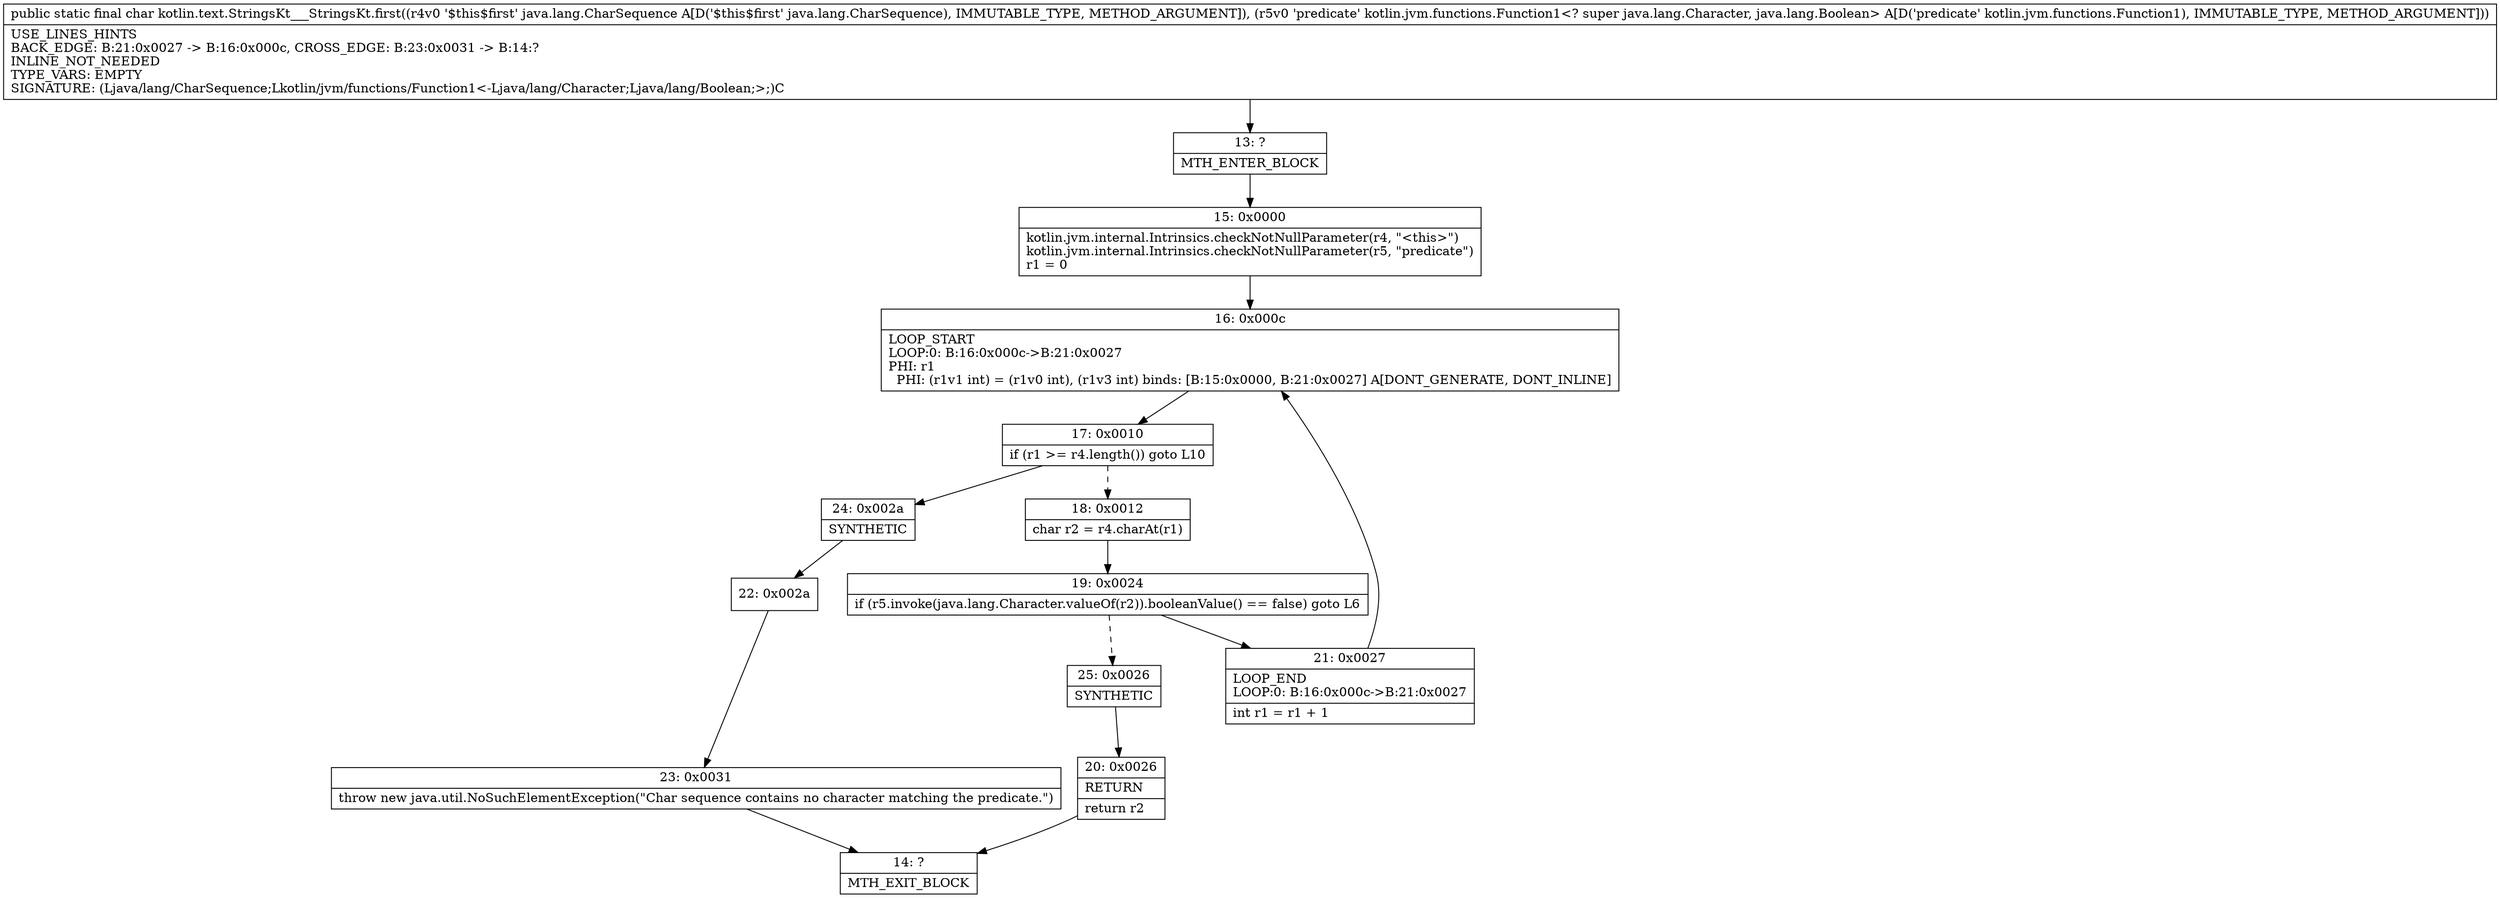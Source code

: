 digraph "CFG forkotlin.text.StringsKt___StringsKt.first(Ljava\/lang\/CharSequence;Lkotlin\/jvm\/functions\/Function1;)C" {
Node_13 [shape=record,label="{13\:\ ?|MTH_ENTER_BLOCK\l}"];
Node_15 [shape=record,label="{15\:\ 0x0000|kotlin.jvm.internal.Intrinsics.checkNotNullParameter(r4, \"\<this\>\")\lkotlin.jvm.internal.Intrinsics.checkNotNullParameter(r5, \"predicate\")\lr1 = 0\l}"];
Node_16 [shape=record,label="{16\:\ 0x000c|LOOP_START\lLOOP:0: B:16:0x000c\-\>B:21:0x0027\lPHI: r1 \l  PHI: (r1v1 int) = (r1v0 int), (r1v3 int) binds: [B:15:0x0000, B:21:0x0027] A[DONT_GENERATE, DONT_INLINE]\l}"];
Node_17 [shape=record,label="{17\:\ 0x0010|if (r1 \>= r4.length()) goto L10\l}"];
Node_18 [shape=record,label="{18\:\ 0x0012|char r2 = r4.charAt(r1)\l}"];
Node_19 [shape=record,label="{19\:\ 0x0024|if (r5.invoke(java.lang.Character.valueOf(r2)).booleanValue() == false) goto L6\l}"];
Node_21 [shape=record,label="{21\:\ 0x0027|LOOP_END\lLOOP:0: B:16:0x000c\-\>B:21:0x0027\l|int r1 = r1 + 1\l}"];
Node_25 [shape=record,label="{25\:\ 0x0026|SYNTHETIC\l}"];
Node_20 [shape=record,label="{20\:\ 0x0026|RETURN\l|return r2\l}"];
Node_14 [shape=record,label="{14\:\ ?|MTH_EXIT_BLOCK\l}"];
Node_24 [shape=record,label="{24\:\ 0x002a|SYNTHETIC\l}"];
Node_22 [shape=record,label="{22\:\ 0x002a}"];
Node_23 [shape=record,label="{23\:\ 0x0031|throw new java.util.NoSuchElementException(\"Char sequence contains no character matching the predicate.\")\l}"];
MethodNode[shape=record,label="{public static final char kotlin.text.StringsKt___StringsKt.first((r4v0 '$this$first' java.lang.CharSequence A[D('$this$first' java.lang.CharSequence), IMMUTABLE_TYPE, METHOD_ARGUMENT]), (r5v0 'predicate' kotlin.jvm.functions.Function1\<? super java.lang.Character, java.lang.Boolean\> A[D('predicate' kotlin.jvm.functions.Function1), IMMUTABLE_TYPE, METHOD_ARGUMENT]))  | USE_LINES_HINTS\lBACK_EDGE: B:21:0x0027 \-\> B:16:0x000c, CROSS_EDGE: B:23:0x0031 \-\> B:14:?\lINLINE_NOT_NEEDED\lTYPE_VARS: EMPTY\lSIGNATURE: (Ljava\/lang\/CharSequence;Lkotlin\/jvm\/functions\/Function1\<\-Ljava\/lang\/Character;Ljava\/lang\/Boolean;\>;)C\l}"];
MethodNode -> Node_13;Node_13 -> Node_15;
Node_15 -> Node_16;
Node_16 -> Node_17;
Node_17 -> Node_18[style=dashed];
Node_17 -> Node_24;
Node_18 -> Node_19;
Node_19 -> Node_21;
Node_19 -> Node_25[style=dashed];
Node_21 -> Node_16;
Node_25 -> Node_20;
Node_20 -> Node_14;
Node_24 -> Node_22;
Node_22 -> Node_23;
Node_23 -> Node_14;
}


